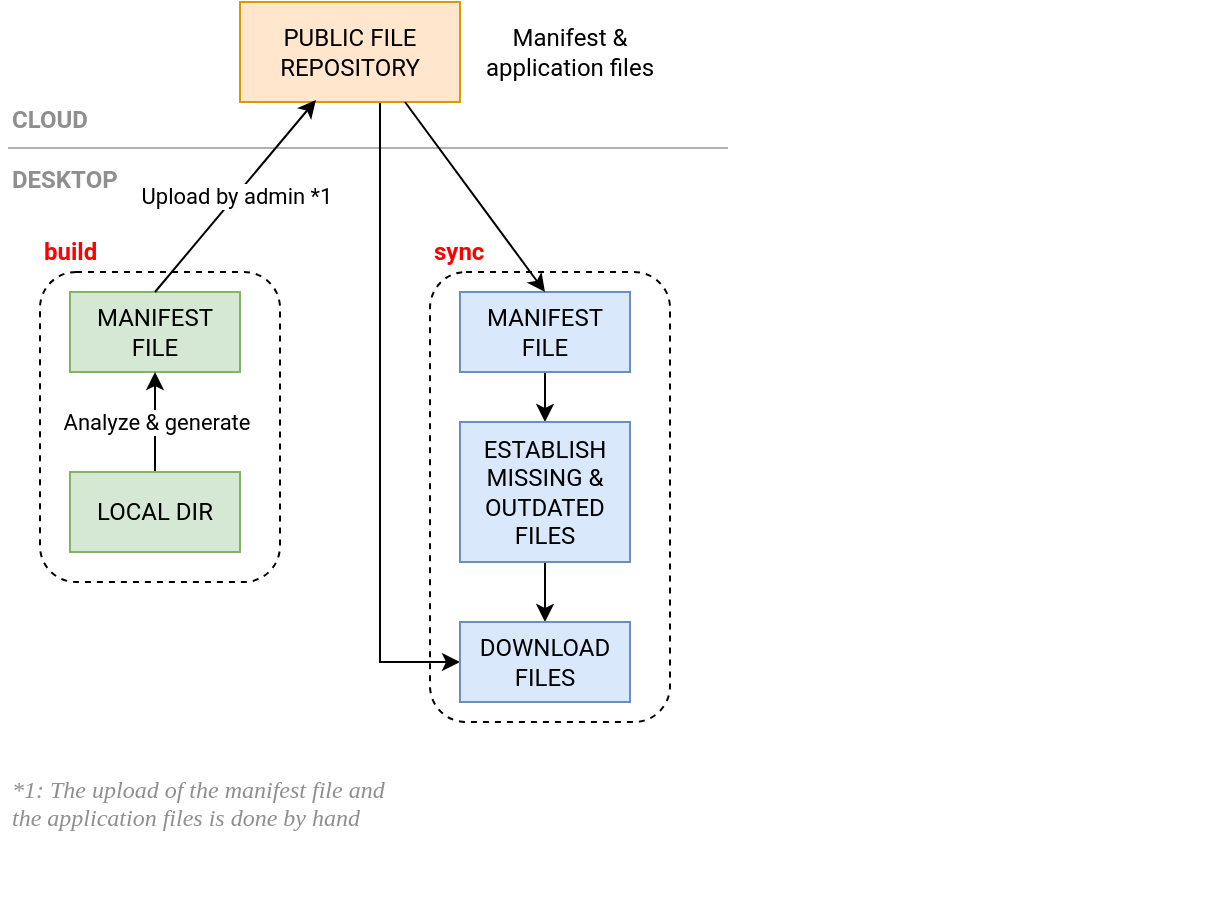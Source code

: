 <mxfile version="14.7.3" type="device"><diagram id="BYfTtsaJLGLQuS0j3b-q" name="Page-1"><mxGraphModel dx="1023" dy="741" grid="1" gridSize="10" guides="1" tooltips="1" connect="1" arrows="1" fold="1" page="1" pageScale="1" pageWidth="850" pageHeight="1100" math="0" shadow="0"><root><mxCell id="0"/><mxCell id="1" parent="0"/><mxCell id="YGj_A0VQ05Nm_lVaxt4L-14" value="&lt;b&gt;&lt;font color=&quot;#ff0000&quot;&gt;sync&lt;br&gt;&lt;/font&gt;&lt;/b&gt;" style="rounded=1;whiteSpace=wrap;html=1;fillColor=none;dashed=1;align=left;verticalAlign=top;labelPosition=center;verticalLabelPosition=middle;spacingTop=-24;fontFamily=Roboto;fontSource=https%3A%2F%2Ffonts.googleapis.com%2Fcss%3Ffamily%3DRoboto;" vertex="1" parent="1"><mxGeometry x="365" y="185" width="120" height="225" as="geometry"/></mxCell><mxCell id="YGj_A0VQ05Nm_lVaxt4L-13" value="&lt;b&gt;&lt;font color=&quot;#ff0000&quot;&gt;build&lt;/font&gt;&lt;/b&gt;" style="rounded=1;whiteSpace=wrap;html=1;fillColor=none;dashed=1;align=left;verticalAlign=top;labelPosition=center;verticalLabelPosition=middle;spacingTop=-24;fontFamily=Roboto;fontSource=https%3A%2F%2Ffonts.googleapis.com%2Fcss%3Ffamily%3DRoboto;" vertex="1" parent="1"><mxGeometry x="170" y="185" width="120" height="155" as="geometry"/></mxCell><mxCell id="YGj_A0VQ05Nm_lVaxt4L-1" value="" style="endArrow=none;html=1;strokeWidth=1;fontColor=#B8B8B8;strokeColor=#B0B0B0;fontFamily=Roboto;fontSource=https%3A%2F%2Ffonts.googleapis.com%2Fcss%3Ffamily%3DRoboto;" edge="1" parent="1"><mxGeometry width="50" height="50" relative="1" as="geometry"><mxPoint x="154" y="123" as="sourcePoint"/><mxPoint x="514" y="123" as="targetPoint"/></mxGeometry></mxCell><mxCell id="YGj_A0VQ05Nm_lVaxt4L-2" value="CLOUD" style="text;strokeColor=none;fillColor=none;align=left;verticalAlign=top;spacingLeft=4;spacingRight=4;overflow=hidden;rotatable=0;points=[[0,0.5],[1,0.5]];portConstraint=eastwest;fontStyle=1;fontColor=#8F8F8F;fontFamily=Roboto;fontSource=https%3A%2F%2Ffonts.googleapis.com%2Fcss%3Ffamily%3DRoboto;" vertex="1" parent="1"><mxGeometry x="150" y="95" width="60" height="26" as="geometry"/></mxCell><mxCell id="YGj_A0VQ05Nm_lVaxt4L-20" style="edgeStyle=orthogonalEdgeStyle;rounded=0;orthogonalLoop=1;jettySize=auto;html=1;exitX=0.75;exitY=1;exitDx=0;exitDy=0;entryX=0;entryY=0.5;entryDx=0;entryDy=0;strokeWidth=1;fontFamily=Roboto;fontSource=https%3A%2F%2Ffonts.googleapis.com%2Fcss%3Ffamily%3DRoboto;" edge="1" parent="1" source="YGj_A0VQ05Nm_lVaxt4L-3" target="YGj_A0VQ05Nm_lVaxt4L-18"><mxGeometry relative="1" as="geometry"><Array as="points"><mxPoint x="340" y="100"/><mxPoint x="340" y="380"/></Array></mxGeometry></mxCell><mxCell id="YGj_A0VQ05Nm_lVaxt4L-3" value="PUBLIC FILE&lt;br&gt;REPOSITORY" style="rounded=0;whiteSpace=wrap;html=1;fillColor=#ffe6cc;strokeColor=#d79b00;fontFamily=Roboto;fontSource=https%3A%2F%2Ffonts.googleapis.com%2Fcss%3Ffamily%3DRoboto;" vertex="1" parent="1"><mxGeometry x="270" y="50" width="110" height="50" as="geometry"/></mxCell><mxCell id="YGj_A0VQ05Nm_lVaxt4L-4" value="DESKTOP" style="text;strokeColor=none;fillColor=none;align=left;verticalAlign=top;spacingLeft=4;spacingRight=4;overflow=hidden;rotatable=0;points=[[0,0.5],[1,0.5]];portConstraint=eastwest;fontStyle=1;fontColor=#8F8F8F;fontFamily=Roboto;fontSource=https%3A%2F%2Ffonts.googleapis.com%2Fcss%3Ffamily%3DRoboto;" vertex="1" parent="1"><mxGeometry x="150" y="125" width="100" height="26" as="geometry"/></mxCell><mxCell id="YGj_A0VQ05Nm_lVaxt4L-5" value="MANIFEST&lt;br&gt;FILE" style="rounded=0;whiteSpace=wrap;html=1;fillColor=#d5e8d4;strokeColor=#82b366;fontFamily=Roboto;fontSource=https%3A%2F%2Ffonts.googleapis.com%2Fcss%3Ffamily%3DRoboto;" vertex="1" parent="1"><mxGeometry x="185" y="195" width="85" height="40" as="geometry"/></mxCell><mxCell id="YGj_A0VQ05Nm_lVaxt4L-6" value="Manifest &amp;amp; application files" style="text;html=1;strokeColor=none;fillColor=none;align=center;verticalAlign=middle;whiteSpace=wrap;rounded=0;fontFamily=Roboto;fontSource=https%3A%2F%2Ffonts.googleapis.com%2Fcss%3Ffamily%3DRoboto;" vertex="1" parent="1"><mxGeometry x="380" y="65" width="110" height="20" as="geometry"/></mxCell><mxCell id="YGj_A0VQ05Nm_lVaxt4L-7" value="Upload by admin *1" style="endArrow=classic;html=1;strokeWidth=1;entryX=0.345;entryY=0.98;entryDx=0;entryDy=0;entryPerimeter=0;exitX=0.5;exitY=0;exitDx=0;exitDy=0;fontFamily=Roboto;fontSource=https%3A%2F%2Ffonts.googleapis.com%2Fcss%3Ffamily%3DRoboto;" edge="1" parent="1" source="YGj_A0VQ05Nm_lVaxt4L-5" target="YGj_A0VQ05Nm_lVaxt4L-3"><mxGeometry width="50" height="50" relative="1" as="geometry"><mxPoint x="325" y="140" as="sourcePoint"/><mxPoint x="240" y="220" as="targetPoint"/></mxGeometry></mxCell><mxCell id="YGj_A0VQ05Nm_lVaxt4L-9" value="Analyze &amp;amp; generate" style="edgeStyle=orthogonalEdgeStyle;rounded=0;orthogonalLoop=1;jettySize=auto;html=1;exitX=0.5;exitY=0;exitDx=0;exitDy=0;entryX=0.5;entryY=1;entryDx=0;entryDy=0;strokeWidth=1;fontFamily=Roboto;fontSource=https%3A%2F%2Ffonts.googleapis.com%2Fcss%3Ffamily%3DRoboto;" edge="1" parent="1" source="YGj_A0VQ05Nm_lVaxt4L-8" target="YGj_A0VQ05Nm_lVaxt4L-5"><mxGeometry relative="1" as="geometry"/></mxCell><mxCell id="YGj_A0VQ05Nm_lVaxt4L-8" value="LOCAL DIR" style="rounded=0;whiteSpace=wrap;html=1;fillColor=#d5e8d4;strokeColor=#82b366;fontFamily=Roboto;fontSource=https%3A%2F%2Ffonts.googleapis.com%2Fcss%3Ffamily%3DRoboto;" vertex="1" parent="1"><mxGeometry x="185" y="285" width="85" height="40" as="geometry"/></mxCell><mxCell id="YGj_A0VQ05Nm_lVaxt4L-16" style="edgeStyle=orthogonalEdgeStyle;rounded=0;orthogonalLoop=1;jettySize=auto;html=1;exitX=0.5;exitY=1;exitDx=0;exitDy=0;entryX=0.5;entryY=0;entryDx=0;entryDy=0;strokeWidth=1;fontFamily=Roboto;fontSource=https%3A%2F%2Ffonts.googleapis.com%2Fcss%3Ffamily%3DRoboto;" edge="1" parent="1" source="YGj_A0VQ05Nm_lVaxt4L-10" target="YGj_A0VQ05Nm_lVaxt4L-15"><mxGeometry relative="1" as="geometry"/></mxCell><mxCell id="YGj_A0VQ05Nm_lVaxt4L-10" value="MANIFEST&lt;br&gt;FILE" style="rounded=0;whiteSpace=wrap;html=1;fillColor=#dae8fc;strokeColor=#6c8ebf;fontFamily=Roboto;fontSource=https%3A%2F%2Ffonts.googleapis.com%2Fcss%3Ffamily%3DRoboto;" vertex="1" parent="1"><mxGeometry x="380" y="195" width="85" height="40" as="geometry"/></mxCell><mxCell id="YGj_A0VQ05Nm_lVaxt4L-12" value="" style="endArrow=classic;html=1;strokeWidth=1;exitX=0.75;exitY=1;exitDx=0;exitDy=0;entryX=0.5;entryY=0;entryDx=0;entryDy=0;fontFamily=Roboto;fontSource=https%3A%2F%2Ffonts.googleapis.com%2Fcss%3Ffamily%3DRoboto;" edge="1" parent="1" source="YGj_A0VQ05Nm_lVaxt4L-3" target="YGj_A0VQ05Nm_lVaxt4L-10"><mxGeometry width="50" height="50" relative="1" as="geometry"><mxPoint x="400" y="360" as="sourcePoint"/><mxPoint x="450" y="310" as="targetPoint"/></mxGeometry></mxCell><mxCell id="YGj_A0VQ05Nm_lVaxt4L-19" style="edgeStyle=orthogonalEdgeStyle;rounded=0;orthogonalLoop=1;jettySize=auto;html=1;exitX=0.5;exitY=1;exitDx=0;exitDy=0;entryX=0.5;entryY=0;entryDx=0;entryDy=0;strokeWidth=1;fontFamily=Roboto;fontSource=https%3A%2F%2Ffonts.googleapis.com%2Fcss%3Ffamily%3DRoboto;" edge="1" parent="1" source="YGj_A0VQ05Nm_lVaxt4L-15" target="YGj_A0VQ05Nm_lVaxt4L-18"><mxGeometry relative="1" as="geometry"/></mxCell><mxCell id="YGj_A0VQ05Nm_lVaxt4L-15" value="ESTABLISH MISSING &amp;amp; OUTDATED FILES" style="rounded=0;whiteSpace=wrap;html=1;fillColor=#dae8fc;strokeColor=#6c8ebf;fontFamily=Roboto;fontSource=https%3A%2F%2Ffonts.googleapis.com%2Fcss%3Ffamily%3DRoboto;" vertex="1" parent="1"><mxGeometry x="380" y="260" width="85" height="70" as="geometry"/></mxCell><mxCell id="YGj_A0VQ05Nm_lVaxt4L-18" value="DOWNLOAD&lt;br&gt;FILES" style="rounded=0;whiteSpace=wrap;html=1;fillColor=#dae8fc;strokeColor=#6c8ebf;fontFamily=Roboto;fontSource=https%3A%2F%2Ffonts.googleapis.com%2Fcss%3Ffamily%3DRoboto;" vertex="1" parent="1"><mxGeometry x="380" y="360" width="85" height="40" as="geometry"/></mxCell><mxCell id="YGj_A0VQ05Nm_lVaxt4L-21" value="*1: The upload of the manifest file and &#10;the application files is done by hand" style="text;strokeColor=none;fillColor=none;align=left;verticalAlign=top;spacingLeft=4;spacingRight=4;overflow=hidden;rotatable=0;points=[[0,0.5],[1,0.5]];portConstraint=eastwest;dashed=1;fontFamily=Verdana;fontColor=#8F8F8F;fontStyle=2" vertex="1" parent="1"><mxGeometry x="150" y="430" width="610" height="70" as="geometry"/></mxCell></root></mxGraphModel></diagram></mxfile>